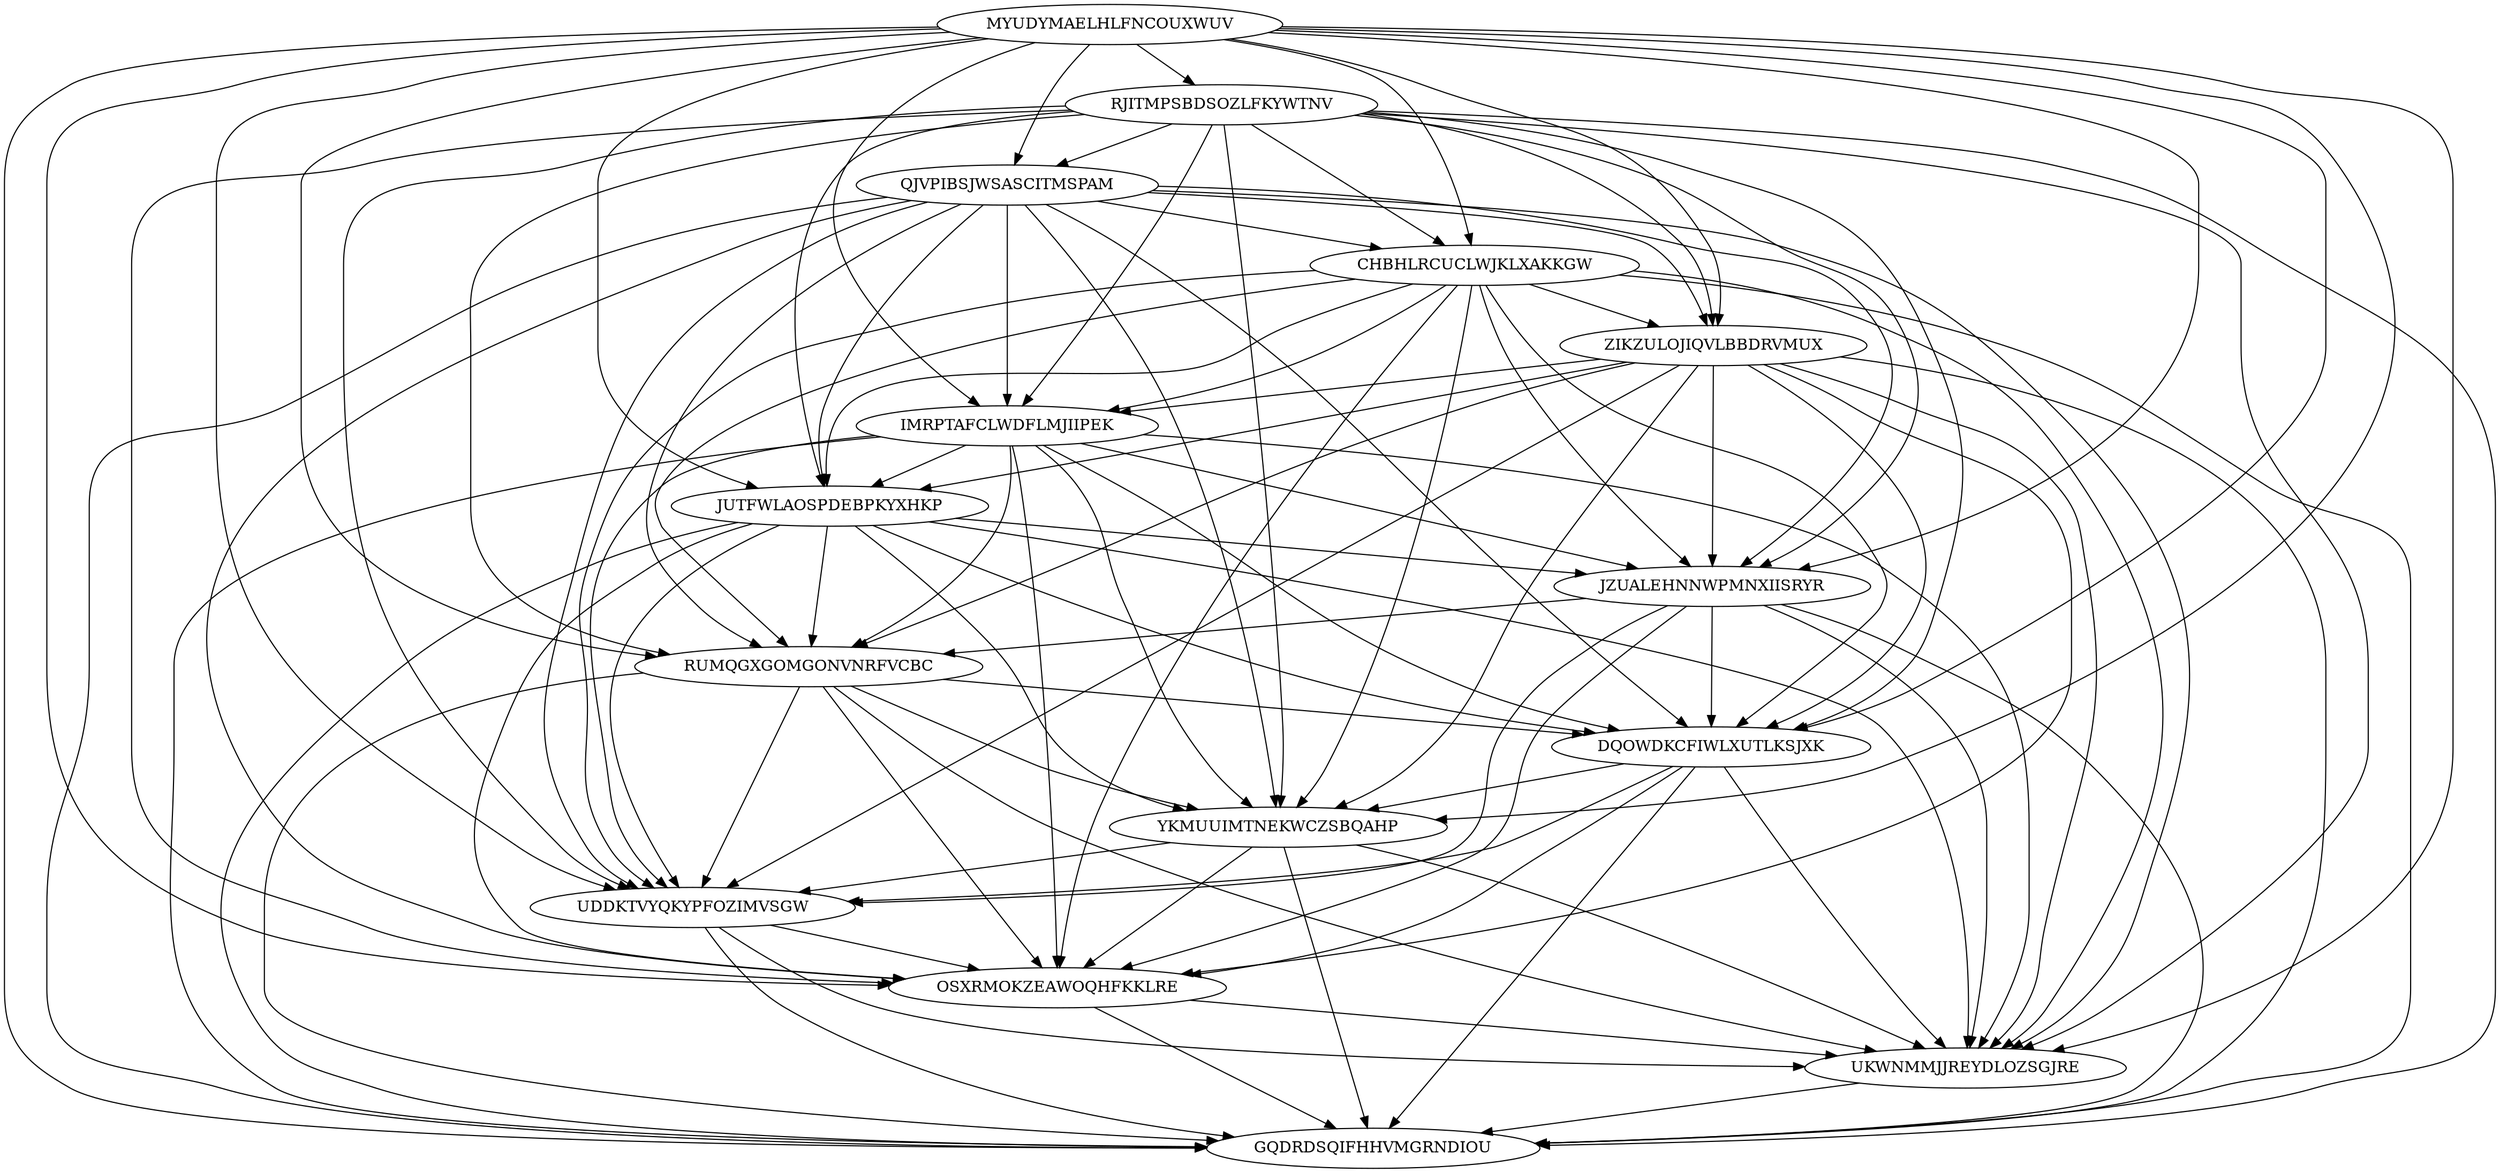 digraph N15M104 {
	MYUDYMAELHLFNCOUXWUV	[Weight=17];
	RJITMPSBDSOZLFKYWTNV	[Weight=14];
	QJVPIBSJWSASCITMSPAM	[Weight=14];
	CHBHLRCUCLWJKLXAKKGW	[Weight=17];
	ZIKZULOJIQVLBBDRVMUX	[Weight=10];
	IMRPTAFCLWDFLMJIIPEK	[Weight=19];
	JUTFWLAOSPDEBPKYXHKP	[Weight=12];
	JZUALEHNNWPMNXIISRYR	[Weight=12];
	RUMQGXGOMGONVNRFVCBC	[Weight=19];
	DQOWDKCFIWLXUTLKSJXK	[Weight=15];
	YKMUUIMTNEKWCZSBQAHP	[Weight=10];
	UDDKTVYQKYPFOZIMVSGW	[Weight=10];
	OSXRMOKZEAWOQHFKKLRE	[Weight=18];
	UKWNMMJJREYDLOZSGJRE	[Weight=20];
	GQDRDSQIFHHVMGRNDIOU	[Weight=20];
	MYUDYMAELHLFNCOUXWUV -> RUMQGXGOMGONVNRFVCBC [Weight=15];
	CHBHLRCUCLWJKLXAKKGW -> YKMUUIMTNEKWCZSBQAHP [Weight=11];
	RUMQGXGOMGONVNRFVCBC -> GQDRDSQIFHHVMGRNDIOU [Weight=16];
	QJVPIBSJWSASCITMSPAM -> CHBHLRCUCLWJKLXAKKGW [Weight=15];
	RJITMPSBDSOZLFKYWTNV -> ZIKZULOJIQVLBBDRVMUX [Weight=17];
	JUTFWLAOSPDEBPKYXHKP -> UKWNMMJJREYDLOZSGJRE [Weight=12];
	IMRPTAFCLWDFLMJIIPEK -> UDDKTVYQKYPFOZIMVSGW [Weight=14];
	JUTFWLAOSPDEBPKYXHKP -> RUMQGXGOMGONVNRFVCBC [Weight=10];
	MYUDYMAELHLFNCOUXWUV -> YKMUUIMTNEKWCZSBQAHP [Weight=19];
	ZIKZULOJIQVLBBDRVMUX -> IMRPTAFCLWDFLMJIIPEK [Weight=16];
	JZUALEHNNWPMNXIISRYR -> GQDRDSQIFHHVMGRNDIOU [Weight=13];
	ZIKZULOJIQVLBBDRVMUX -> OSXRMOKZEAWOQHFKKLRE [Weight=16];
	QJVPIBSJWSASCITMSPAM -> UDDKTVYQKYPFOZIMVSGW [Weight=20];
	QJVPIBSJWSASCITMSPAM -> YKMUUIMTNEKWCZSBQAHP [Weight=15];
	DQOWDKCFIWLXUTLKSJXK -> YKMUUIMTNEKWCZSBQAHP [Weight=16];
	JUTFWLAOSPDEBPKYXHKP -> UDDKTVYQKYPFOZIMVSGW [Weight=10];
	RUMQGXGOMGONVNRFVCBC -> DQOWDKCFIWLXUTLKSJXK [Weight=12];
	RJITMPSBDSOZLFKYWTNV -> JZUALEHNNWPMNXIISRYR [Weight=11];
	ZIKZULOJIQVLBBDRVMUX -> DQOWDKCFIWLXUTLKSJXK [Weight=20];
	UKWNMMJJREYDLOZSGJRE -> GQDRDSQIFHHVMGRNDIOU [Weight=18];
	CHBHLRCUCLWJKLXAKKGW -> DQOWDKCFIWLXUTLKSJXK [Weight=16];
	ZIKZULOJIQVLBBDRVMUX -> YKMUUIMTNEKWCZSBQAHP [Weight=15];
	CHBHLRCUCLWJKLXAKKGW -> UKWNMMJJREYDLOZSGJRE [Weight=13];
	ZIKZULOJIQVLBBDRVMUX -> GQDRDSQIFHHVMGRNDIOU [Weight=17];
	RJITMPSBDSOZLFKYWTNV -> RUMQGXGOMGONVNRFVCBC [Weight=10];
	QJVPIBSJWSASCITMSPAM -> ZIKZULOJIQVLBBDRVMUX [Weight=14];
	MYUDYMAELHLFNCOUXWUV -> JUTFWLAOSPDEBPKYXHKP [Weight=20];
	YKMUUIMTNEKWCZSBQAHP -> UKWNMMJJREYDLOZSGJRE [Weight=18];
	CHBHLRCUCLWJKLXAKKGW -> IMRPTAFCLWDFLMJIIPEK [Weight=20];
	MYUDYMAELHLFNCOUXWUV -> QJVPIBSJWSASCITMSPAM [Weight=18];
	MYUDYMAELHLFNCOUXWUV -> RJITMPSBDSOZLFKYWTNV [Weight=15];
	QJVPIBSJWSASCITMSPAM -> JZUALEHNNWPMNXIISRYR [Weight=11];
	IMRPTAFCLWDFLMJIIPEK -> DQOWDKCFIWLXUTLKSJXK [Weight=13];
	UDDKTVYQKYPFOZIMVSGW -> UKWNMMJJREYDLOZSGJRE [Weight=15];
	RJITMPSBDSOZLFKYWTNV -> UDDKTVYQKYPFOZIMVSGW [Weight=10];
	MYUDYMAELHLFNCOUXWUV -> JZUALEHNNWPMNXIISRYR [Weight=17];
	DQOWDKCFIWLXUTLKSJXK -> GQDRDSQIFHHVMGRNDIOU [Weight=17];
	JZUALEHNNWPMNXIISRYR -> RUMQGXGOMGONVNRFVCBC [Weight=15];
	RJITMPSBDSOZLFKYWTNV -> CHBHLRCUCLWJKLXAKKGW [Weight=17];
	ZIKZULOJIQVLBBDRVMUX -> UDDKTVYQKYPFOZIMVSGW [Weight=14];
	CHBHLRCUCLWJKLXAKKGW -> JUTFWLAOSPDEBPKYXHKP [Weight=19];
	QJVPIBSJWSASCITMSPAM -> RUMQGXGOMGONVNRFVCBC [Weight=20];
	MYUDYMAELHLFNCOUXWUV -> CHBHLRCUCLWJKLXAKKGW [Weight=19];
	MYUDYMAELHLFNCOUXWUV -> IMRPTAFCLWDFLMJIIPEK [Weight=13];
	DQOWDKCFIWLXUTLKSJXK -> OSXRMOKZEAWOQHFKKLRE [Weight=17];
	JUTFWLAOSPDEBPKYXHKP -> YKMUUIMTNEKWCZSBQAHP [Weight=10];
	MYUDYMAELHLFNCOUXWUV -> UKWNMMJJREYDLOZSGJRE [Weight=13];
	QJVPIBSJWSASCITMSPAM -> IMRPTAFCLWDFLMJIIPEK [Weight=20];
	DQOWDKCFIWLXUTLKSJXK -> UKWNMMJJREYDLOZSGJRE [Weight=17];
	UDDKTVYQKYPFOZIMVSGW -> GQDRDSQIFHHVMGRNDIOU [Weight=10];
	RUMQGXGOMGONVNRFVCBC -> OSXRMOKZEAWOQHFKKLRE [Weight=20];
	RJITMPSBDSOZLFKYWTNV -> JUTFWLAOSPDEBPKYXHKP [Weight=15];
	JUTFWLAOSPDEBPKYXHKP -> JZUALEHNNWPMNXIISRYR [Weight=18];
	QJVPIBSJWSASCITMSPAM -> DQOWDKCFIWLXUTLKSJXK [Weight=20];
	JUTFWLAOSPDEBPKYXHKP -> DQOWDKCFIWLXUTLKSJXK [Weight=13];
	CHBHLRCUCLWJKLXAKKGW -> ZIKZULOJIQVLBBDRVMUX [Weight=20];
	RJITMPSBDSOZLFKYWTNV -> UKWNMMJJREYDLOZSGJRE [Weight=10];
	JZUALEHNNWPMNXIISRYR -> OSXRMOKZEAWOQHFKKLRE [Weight=14];
	MYUDYMAELHLFNCOUXWUV -> UDDKTVYQKYPFOZIMVSGW [Weight=11];
	QJVPIBSJWSASCITMSPAM -> OSXRMOKZEAWOQHFKKLRE [Weight=15];
	MYUDYMAELHLFNCOUXWUV -> DQOWDKCFIWLXUTLKSJXK [Weight=16];
	YKMUUIMTNEKWCZSBQAHP -> OSXRMOKZEAWOQHFKKLRE [Weight=13];
	OSXRMOKZEAWOQHFKKLRE -> UKWNMMJJREYDLOZSGJRE [Weight=13];
	IMRPTAFCLWDFLMJIIPEK -> GQDRDSQIFHHVMGRNDIOU [Weight=19];
	RUMQGXGOMGONVNRFVCBC -> UDDKTVYQKYPFOZIMVSGW [Weight=14];
	RJITMPSBDSOZLFKYWTNV -> QJVPIBSJWSASCITMSPAM [Weight=18];
	RJITMPSBDSOZLFKYWTNV -> GQDRDSQIFHHVMGRNDIOU [Weight=11];
	YKMUUIMTNEKWCZSBQAHP -> GQDRDSQIFHHVMGRNDIOU [Weight=10];
	MYUDYMAELHLFNCOUXWUV -> GQDRDSQIFHHVMGRNDIOU [Weight=16];
	UDDKTVYQKYPFOZIMVSGW -> OSXRMOKZEAWOQHFKKLRE [Weight=18];
	OSXRMOKZEAWOQHFKKLRE -> GQDRDSQIFHHVMGRNDIOU [Weight=11];
	IMRPTAFCLWDFLMJIIPEK -> UKWNMMJJREYDLOZSGJRE [Weight=16];
	QJVPIBSJWSASCITMSPAM -> UKWNMMJJREYDLOZSGJRE [Weight=16];
	RJITMPSBDSOZLFKYWTNV -> OSXRMOKZEAWOQHFKKLRE [Weight=16];
	IMRPTAFCLWDFLMJIIPEK -> OSXRMOKZEAWOQHFKKLRE [Weight=12];
	RJITMPSBDSOZLFKYWTNV -> DQOWDKCFIWLXUTLKSJXK [Weight=19];
	JZUALEHNNWPMNXIISRYR -> UKWNMMJJREYDLOZSGJRE [Weight=17];
	IMRPTAFCLWDFLMJIIPEK -> YKMUUIMTNEKWCZSBQAHP [Weight=18];
	RJITMPSBDSOZLFKYWTNV -> IMRPTAFCLWDFLMJIIPEK [Weight=10];
	IMRPTAFCLWDFLMJIIPEK -> JZUALEHNNWPMNXIISRYR [Weight=10];
	JZUALEHNNWPMNXIISRYR -> UDDKTVYQKYPFOZIMVSGW [Weight=12];
	IMRPTAFCLWDFLMJIIPEK -> JUTFWLAOSPDEBPKYXHKP [Weight=10];
	JUTFWLAOSPDEBPKYXHKP -> GQDRDSQIFHHVMGRNDIOU [Weight=12];
	MYUDYMAELHLFNCOUXWUV -> ZIKZULOJIQVLBBDRVMUX [Weight=19];
	RUMQGXGOMGONVNRFVCBC -> YKMUUIMTNEKWCZSBQAHP [Weight=14];
	ZIKZULOJIQVLBBDRVMUX -> JZUALEHNNWPMNXIISRYR [Weight=20];
	YKMUUIMTNEKWCZSBQAHP -> UDDKTVYQKYPFOZIMVSGW [Weight=16];
	CHBHLRCUCLWJKLXAKKGW -> GQDRDSQIFHHVMGRNDIOU [Weight=20];
	ZIKZULOJIQVLBBDRVMUX -> JUTFWLAOSPDEBPKYXHKP [Weight=12];
	ZIKZULOJIQVLBBDRVMUX -> RUMQGXGOMGONVNRFVCBC [Weight=17];
	CHBHLRCUCLWJKLXAKKGW -> JZUALEHNNWPMNXIISRYR [Weight=17];
	CHBHLRCUCLWJKLXAKKGW -> RUMQGXGOMGONVNRFVCBC [Weight=12];
	DQOWDKCFIWLXUTLKSJXK -> UDDKTVYQKYPFOZIMVSGW [Weight=18];
	QJVPIBSJWSASCITMSPAM -> JUTFWLAOSPDEBPKYXHKP [Weight=17];
	MYUDYMAELHLFNCOUXWUV -> OSXRMOKZEAWOQHFKKLRE [Weight=10];
	RUMQGXGOMGONVNRFVCBC -> UKWNMMJJREYDLOZSGJRE [Weight=19];
	IMRPTAFCLWDFLMJIIPEK -> RUMQGXGOMGONVNRFVCBC [Weight=11];
	CHBHLRCUCLWJKLXAKKGW -> UDDKTVYQKYPFOZIMVSGW [Weight=20];
	CHBHLRCUCLWJKLXAKKGW -> OSXRMOKZEAWOQHFKKLRE [Weight=15];
	JUTFWLAOSPDEBPKYXHKP -> OSXRMOKZEAWOQHFKKLRE [Weight=16];
	ZIKZULOJIQVLBBDRVMUX -> UKWNMMJJREYDLOZSGJRE [Weight=20];
	RJITMPSBDSOZLFKYWTNV -> YKMUUIMTNEKWCZSBQAHP [Weight=18];
	JZUALEHNNWPMNXIISRYR -> DQOWDKCFIWLXUTLKSJXK [Weight=14];
	QJVPIBSJWSASCITMSPAM -> GQDRDSQIFHHVMGRNDIOU [Weight=12];
}
